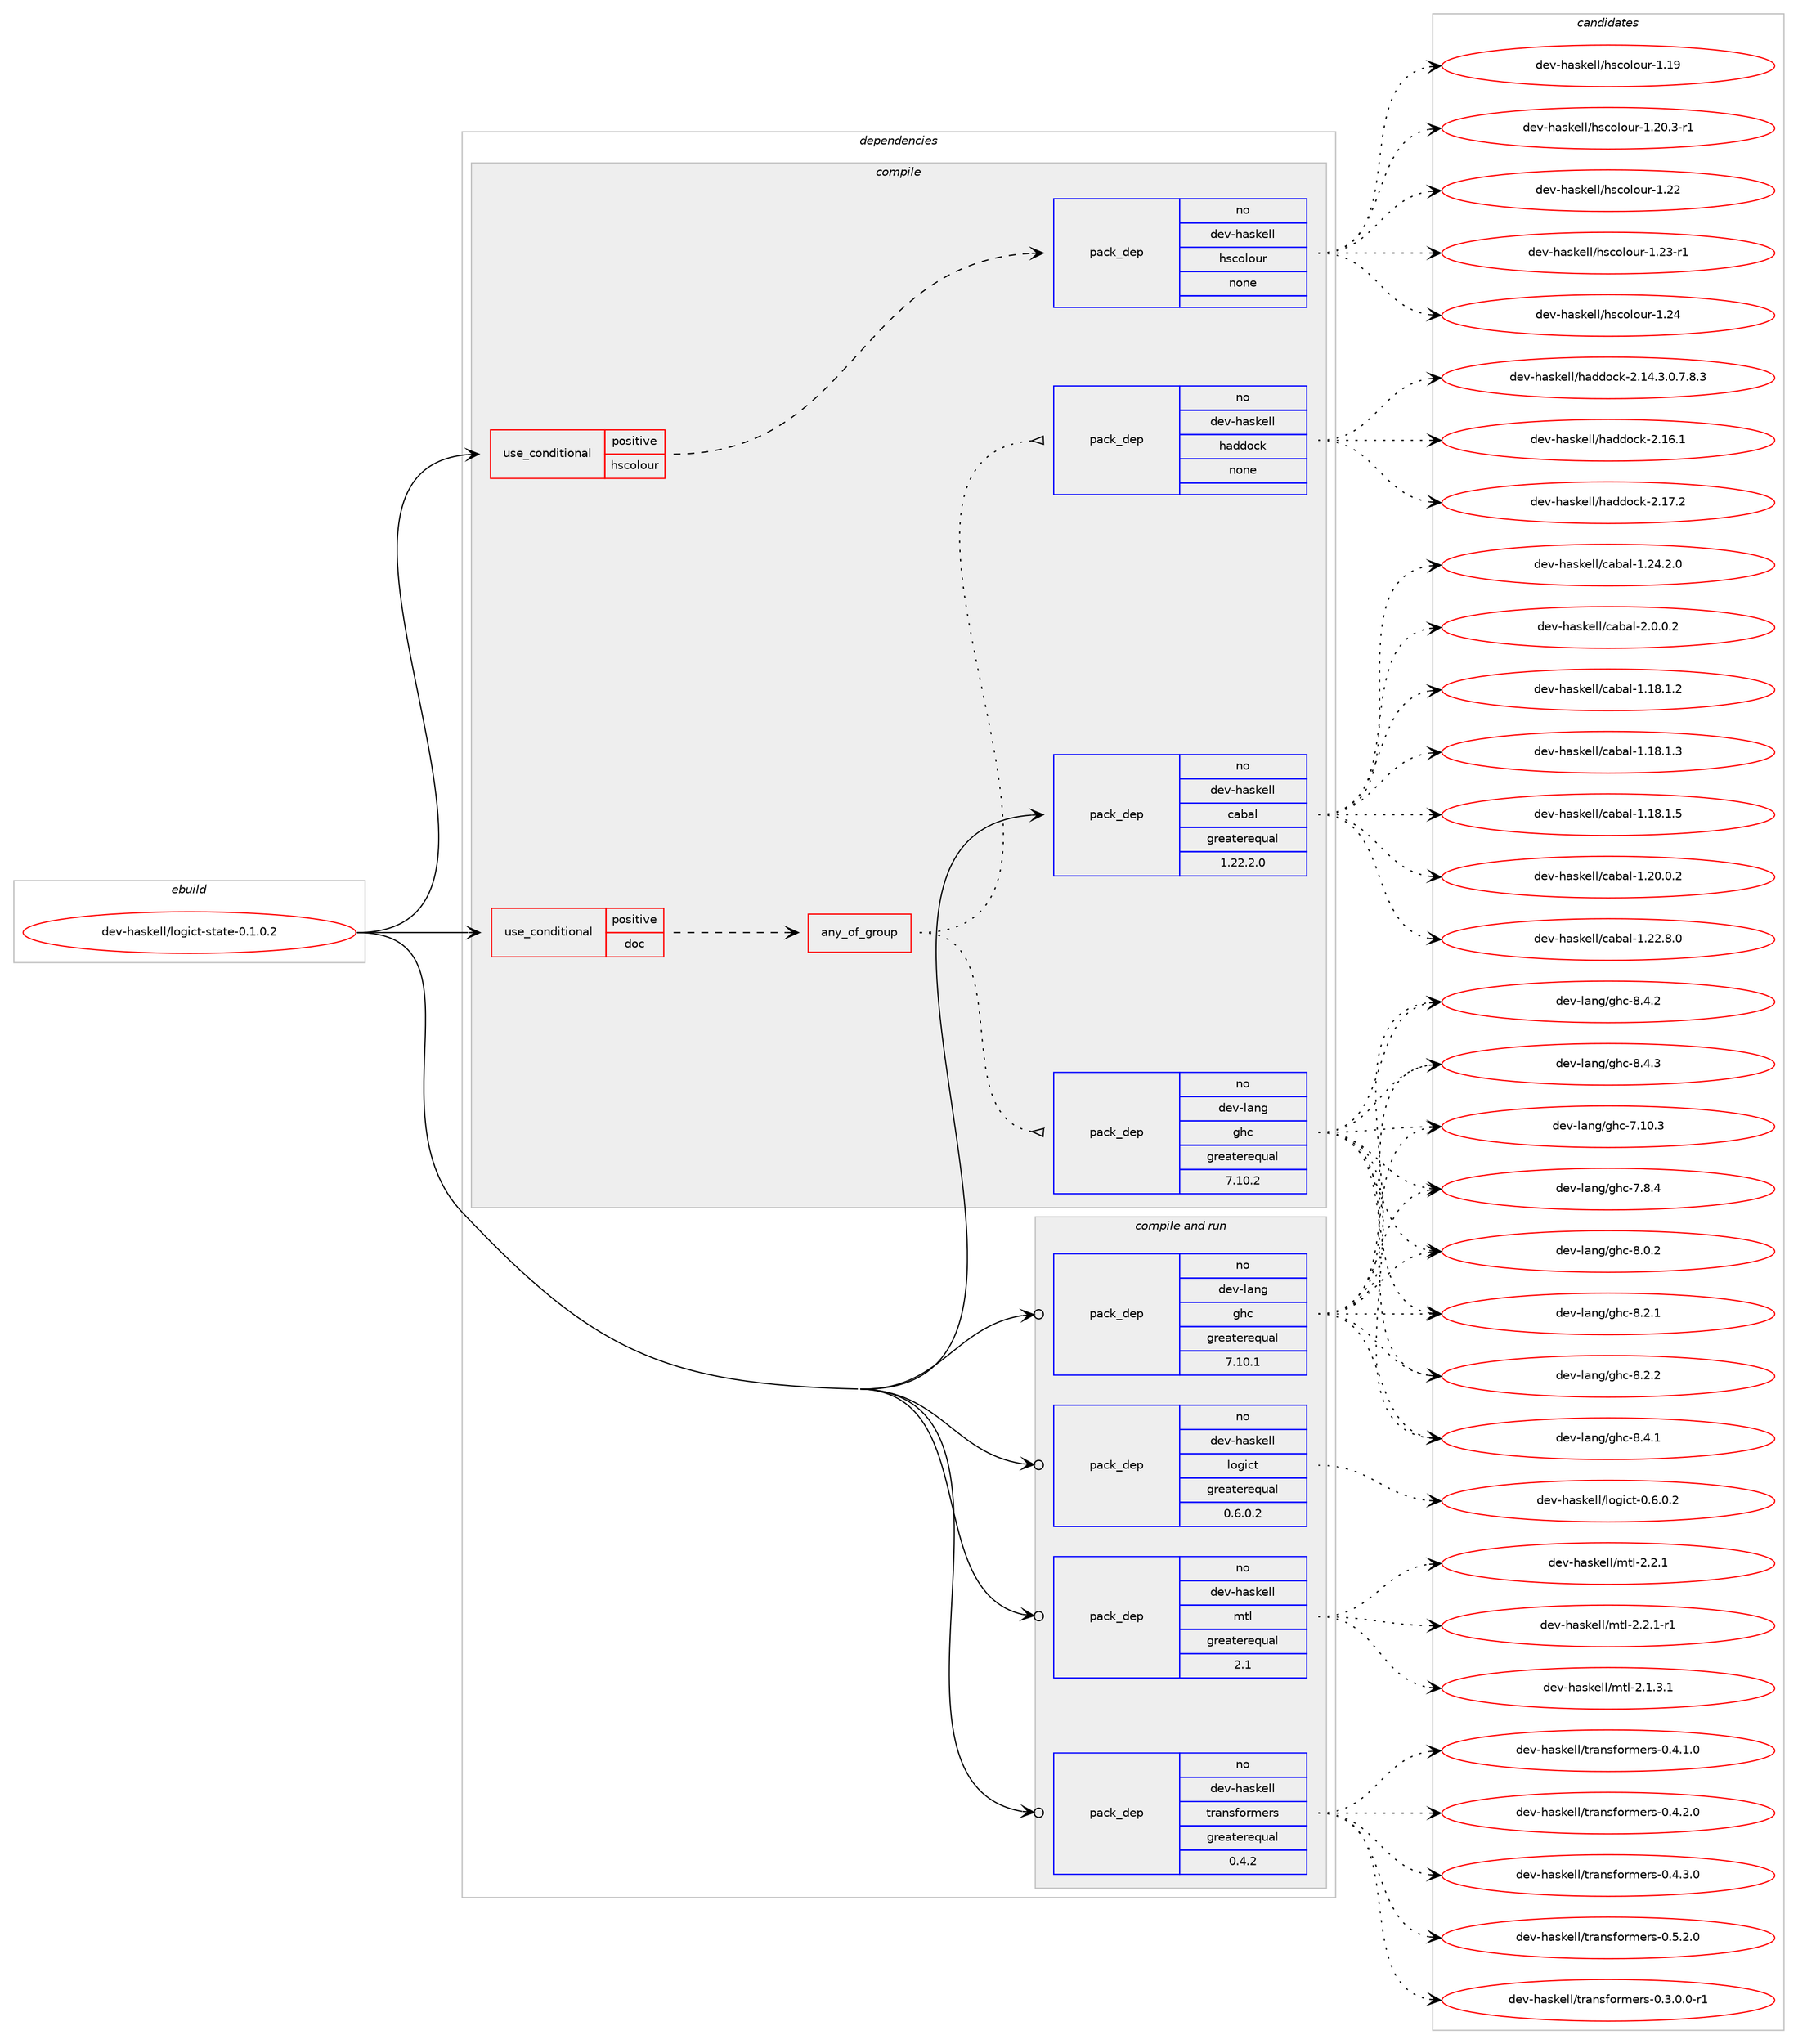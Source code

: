 digraph prolog {

# *************
# Graph options
# *************

newrank=true;
concentrate=true;
compound=true;
graph [rankdir=LR,fontname=Helvetica,fontsize=10,ranksep=1.5];#, ranksep=2.5, nodesep=0.2];
edge  [arrowhead=vee];
node  [fontname=Helvetica,fontsize=10];

# **********
# The ebuild
# **********

subgraph cluster_leftcol {
color=gray;
rank=same;
label=<<i>ebuild</i>>;
id [label="dev-haskell/logict-state-0.1.0.2", color=red, width=4, href="../dev-haskell/logict-state-0.1.0.2.svg"];
}

# ****************
# The dependencies
# ****************

subgraph cluster_midcol {
color=gray;
label=<<i>dependencies</i>>;
subgraph cluster_compile {
fillcolor="#eeeeee";
style=filled;
label=<<i>compile</i>>;
subgraph cond360561 {
dependency1338747 [label=<<TABLE BORDER="0" CELLBORDER="1" CELLSPACING="0" CELLPADDING="4"><TR><TD ROWSPAN="3" CELLPADDING="10">use_conditional</TD></TR><TR><TD>positive</TD></TR><TR><TD>doc</TD></TR></TABLE>>, shape=none, color=red];
subgraph any21207 {
dependency1338748 [label=<<TABLE BORDER="0" CELLBORDER="1" CELLSPACING="0" CELLPADDING="4"><TR><TD CELLPADDING="10">any_of_group</TD></TR></TABLE>>, shape=none, color=red];subgraph pack956427 {
dependency1338749 [label=<<TABLE BORDER="0" CELLBORDER="1" CELLSPACING="0" CELLPADDING="4" WIDTH="220"><TR><TD ROWSPAN="6" CELLPADDING="30">pack_dep</TD></TR><TR><TD WIDTH="110">no</TD></TR><TR><TD>dev-haskell</TD></TR><TR><TD>haddock</TD></TR><TR><TD>none</TD></TR><TR><TD></TD></TR></TABLE>>, shape=none, color=blue];
}
dependency1338748:e -> dependency1338749:w [weight=20,style="dotted",arrowhead="oinv"];
subgraph pack956428 {
dependency1338750 [label=<<TABLE BORDER="0" CELLBORDER="1" CELLSPACING="0" CELLPADDING="4" WIDTH="220"><TR><TD ROWSPAN="6" CELLPADDING="30">pack_dep</TD></TR><TR><TD WIDTH="110">no</TD></TR><TR><TD>dev-lang</TD></TR><TR><TD>ghc</TD></TR><TR><TD>greaterequal</TD></TR><TR><TD>7.10.2</TD></TR></TABLE>>, shape=none, color=blue];
}
dependency1338748:e -> dependency1338750:w [weight=20,style="dotted",arrowhead="oinv"];
}
dependency1338747:e -> dependency1338748:w [weight=20,style="dashed",arrowhead="vee"];
}
id:e -> dependency1338747:w [weight=20,style="solid",arrowhead="vee"];
subgraph cond360562 {
dependency1338751 [label=<<TABLE BORDER="0" CELLBORDER="1" CELLSPACING="0" CELLPADDING="4"><TR><TD ROWSPAN="3" CELLPADDING="10">use_conditional</TD></TR><TR><TD>positive</TD></TR><TR><TD>hscolour</TD></TR></TABLE>>, shape=none, color=red];
subgraph pack956429 {
dependency1338752 [label=<<TABLE BORDER="0" CELLBORDER="1" CELLSPACING="0" CELLPADDING="4" WIDTH="220"><TR><TD ROWSPAN="6" CELLPADDING="30">pack_dep</TD></TR><TR><TD WIDTH="110">no</TD></TR><TR><TD>dev-haskell</TD></TR><TR><TD>hscolour</TD></TR><TR><TD>none</TD></TR><TR><TD></TD></TR></TABLE>>, shape=none, color=blue];
}
dependency1338751:e -> dependency1338752:w [weight=20,style="dashed",arrowhead="vee"];
}
id:e -> dependency1338751:w [weight=20,style="solid",arrowhead="vee"];
subgraph pack956430 {
dependency1338753 [label=<<TABLE BORDER="0" CELLBORDER="1" CELLSPACING="0" CELLPADDING="4" WIDTH="220"><TR><TD ROWSPAN="6" CELLPADDING="30">pack_dep</TD></TR><TR><TD WIDTH="110">no</TD></TR><TR><TD>dev-haskell</TD></TR><TR><TD>cabal</TD></TR><TR><TD>greaterequal</TD></TR><TR><TD>1.22.2.0</TD></TR></TABLE>>, shape=none, color=blue];
}
id:e -> dependency1338753:w [weight=20,style="solid",arrowhead="vee"];
}
subgraph cluster_compileandrun {
fillcolor="#eeeeee";
style=filled;
label=<<i>compile and run</i>>;
subgraph pack956431 {
dependency1338754 [label=<<TABLE BORDER="0" CELLBORDER="1" CELLSPACING="0" CELLPADDING="4" WIDTH="220"><TR><TD ROWSPAN="6" CELLPADDING="30">pack_dep</TD></TR><TR><TD WIDTH="110">no</TD></TR><TR><TD>dev-haskell</TD></TR><TR><TD>logict</TD></TR><TR><TD>greaterequal</TD></TR><TR><TD>0.6.0.2</TD></TR></TABLE>>, shape=none, color=blue];
}
id:e -> dependency1338754:w [weight=20,style="solid",arrowhead="odotvee"];
subgraph pack956432 {
dependency1338755 [label=<<TABLE BORDER="0" CELLBORDER="1" CELLSPACING="0" CELLPADDING="4" WIDTH="220"><TR><TD ROWSPAN="6" CELLPADDING="30">pack_dep</TD></TR><TR><TD WIDTH="110">no</TD></TR><TR><TD>dev-haskell</TD></TR><TR><TD>mtl</TD></TR><TR><TD>greaterequal</TD></TR><TR><TD>2.1</TD></TR></TABLE>>, shape=none, color=blue];
}
id:e -> dependency1338755:w [weight=20,style="solid",arrowhead="odotvee"];
subgraph pack956433 {
dependency1338756 [label=<<TABLE BORDER="0" CELLBORDER="1" CELLSPACING="0" CELLPADDING="4" WIDTH="220"><TR><TD ROWSPAN="6" CELLPADDING="30">pack_dep</TD></TR><TR><TD WIDTH="110">no</TD></TR><TR><TD>dev-haskell</TD></TR><TR><TD>transformers</TD></TR><TR><TD>greaterequal</TD></TR><TR><TD>0.4.2</TD></TR></TABLE>>, shape=none, color=blue];
}
id:e -> dependency1338756:w [weight=20,style="solid",arrowhead="odotvee"];
subgraph pack956434 {
dependency1338757 [label=<<TABLE BORDER="0" CELLBORDER="1" CELLSPACING="0" CELLPADDING="4" WIDTH="220"><TR><TD ROWSPAN="6" CELLPADDING="30">pack_dep</TD></TR><TR><TD WIDTH="110">no</TD></TR><TR><TD>dev-lang</TD></TR><TR><TD>ghc</TD></TR><TR><TD>greaterequal</TD></TR><TR><TD>7.10.1</TD></TR></TABLE>>, shape=none, color=blue];
}
id:e -> dependency1338757:w [weight=20,style="solid",arrowhead="odotvee"];
}
subgraph cluster_run {
fillcolor="#eeeeee";
style=filled;
label=<<i>run</i>>;
}
}

# **************
# The candidates
# **************

subgraph cluster_choices {
rank=same;
color=gray;
label=<<i>candidates</i>>;

subgraph choice956427 {
color=black;
nodesep=1;
choice1001011184510497115107101108108471049710010011199107455046495246514648465546564651 [label="dev-haskell/haddock-2.14.3.0.7.8.3", color=red, width=4,href="../dev-haskell/haddock-2.14.3.0.7.8.3.svg"];
choice100101118451049711510710110810847104971001001119910745504649544649 [label="dev-haskell/haddock-2.16.1", color=red, width=4,href="../dev-haskell/haddock-2.16.1.svg"];
choice100101118451049711510710110810847104971001001119910745504649554650 [label="dev-haskell/haddock-2.17.2", color=red, width=4,href="../dev-haskell/haddock-2.17.2.svg"];
dependency1338749:e -> choice1001011184510497115107101108108471049710010011199107455046495246514648465546564651:w [style=dotted,weight="100"];
dependency1338749:e -> choice100101118451049711510710110810847104971001001119910745504649544649:w [style=dotted,weight="100"];
dependency1338749:e -> choice100101118451049711510710110810847104971001001119910745504649554650:w [style=dotted,weight="100"];
}
subgraph choice956428 {
color=black;
nodesep=1;
choice1001011184510897110103471031049945554649484651 [label="dev-lang/ghc-7.10.3", color=red, width=4,href="../dev-lang/ghc-7.10.3.svg"];
choice10010111845108971101034710310499455546564652 [label="dev-lang/ghc-7.8.4", color=red, width=4,href="../dev-lang/ghc-7.8.4.svg"];
choice10010111845108971101034710310499455646484650 [label="dev-lang/ghc-8.0.2", color=red, width=4,href="../dev-lang/ghc-8.0.2.svg"];
choice10010111845108971101034710310499455646504649 [label="dev-lang/ghc-8.2.1", color=red, width=4,href="../dev-lang/ghc-8.2.1.svg"];
choice10010111845108971101034710310499455646504650 [label="dev-lang/ghc-8.2.2", color=red, width=4,href="../dev-lang/ghc-8.2.2.svg"];
choice10010111845108971101034710310499455646524649 [label="dev-lang/ghc-8.4.1", color=red, width=4,href="../dev-lang/ghc-8.4.1.svg"];
choice10010111845108971101034710310499455646524650 [label="dev-lang/ghc-8.4.2", color=red, width=4,href="../dev-lang/ghc-8.4.2.svg"];
choice10010111845108971101034710310499455646524651 [label="dev-lang/ghc-8.4.3", color=red, width=4,href="../dev-lang/ghc-8.4.3.svg"];
dependency1338750:e -> choice1001011184510897110103471031049945554649484651:w [style=dotted,weight="100"];
dependency1338750:e -> choice10010111845108971101034710310499455546564652:w [style=dotted,weight="100"];
dependency1338750:e -> choice10010111845108971101034710310499455646484650:w [style=dotted,weight="100"];
dependency1338750:e -> choice10010111845108971101034710310499455646504649:w [style=dotted,weight="100"];
dependency1338750:e -> choice10010111845108971101034710310499455646504650:w [style=dotted,weight="100"];
dependency1338750:e -> choice10010111845108971101034710310499455646524649:w [style=dotted,weight="100"];
dependency1338750:e -> choice10010111845108971101034710310499455646524650:w [style=dotted,weight="100"];
dependency1338750:e -> choice10010111845108971101034710310499455646524651:w [style=dotted,weight="100"];
}
subgraph choice956429 {
color=black;
nodesep=1;
choice100101118451049711510710110810847104115991111081111171144549464957 [label="dev-haskell/hscolour-1.19", color=red, width=4,href="../dev-haskell/hscolour-1.19.svg"];
choice10010111845104971151071011081084710411599111108111117114454946504846514511449 [label="dev-haskell/hscolour-1.20.3-r1", color=red, width=4,href="../dev-haskell/hscolour-1.20.3-r1.svg"];
choice100101118451049711510710110810847104115991111081111171144549465050 [label="dev-haskell/hscolour-1.22", color=red, width=4,href="../dev-haskell/hscolour-1.22.svg"];
choice1001011184510497115107101108108471041159911110811111711445494650514511449 [label="dev-haskell/hscolour-1.23-r1", color=red, width=4,href="../dev-haskell/hscolour-1.23-r1.svg"];
choice100101118451049711510710110810847104115991111081111171144549465052 [label="dev-haskell/hscolour-1.24", color=red, width=4,href="../dev-haskell/hscolour-1.24.svg"];
dependency1338752:e -> choice100101118451049711510710110810847104115991111081111171144549464957:w [style=dotted,weight="100"];
dependency1338752:e -> choice10010111845104971151071011081084710411599111108111117114454946504846514511449:w [style=dotted,weight="100"];
dependency1338752:e -> choice100101118451049711510710110810847104115991111081111171144549465050:w [style=dotted,weight="100"];
dependency1338752:e -> choice1001011184510497115107101108108471041159911110811111711445494650514511449:w [style=dotted,weight="100"];
dependency1338752:e -> choice100101118451049711510710110810847104115991111081111171144549465052:w [style=dotted,weight="100"];
}
subgraph choice956430 {
color=black;
nodesep=1;
choice10010111845104971151071011081084799979897108454946495646494650 [label="dev-haskell/cabal-1.18.1.2", color=red, width=4,href="../dev-haskell/cabal-1.18.1.2.svg"];
choice10010111845104971151071011081084799979897108454946495646494651 [label="dev-haskell/cabal-1.18.1.3", color=red, width=4,href="../dev-haskell/cabal-1.18.1.3.svg"];
choice10010111845104971151071011081084799979897108454946495646494653 [label="dev-haskell/cabal-1.18.1.5", color=red, width=4,href="../dev-haskell/cabal-1.18.1.5.svg"];
choice10010111845104971151071011081084799979897108454946504846484650 [label="dev-haskell/cabal-1.20.0.2", color=red, width=4,href="../dev-haskell/cabal-1.20.0.2.svg"];
choice10010111845104971151071011081084799979897108454946505046564648 [label="dev-haskell/cabal-1.22.8.0", color=red, width=4,href="../dev-haskell/cabal-1.22.8.0.svg"];
choice10010111845104971151071011081084799979897108454946505246504648 [label="dev-haskell/cabal-1.24.2.0", color=red, width=4,href="../dev-haskell/cabal-1.24.2.0.svg"];
choice100101118451049711510710110810847999798971084550464846484650 [label="dev-haskell/cabal-2.0.0.2", color=red, width=4,href="../dev-haskell/cabal-2.0.0.2.svg"];
dependency1338753:e -> choice10010111845104971151071011081084799979897108454946495646494650:w [style=dotted,weight="100"];
dependency1338753:e -> choice10010111845104971151071011081084799979897108454946495646494651:w [style=dotted,weight="100"];
dependency1338753:e -> choice10010111845104971151071011081084799979897108454946495646494653:w [style=dotted,weight="100"];
dependency1338753:e -> choice10010111845104971151071011081084799979897108454946504846484650:w [style=dotted,weight="100"];
dependency1338753:e -> choice10010111845104971151071011081084799979897108454946505046564648:w [style=dotted,weight="100"];
dependency1338753:e -> choice10010111845104971151071011081084799979897108454946505246504648:w [style=dotted,weight="100"];
dependency1338753:e -> choice100101118451049711510710110810847999798971084550464846484650:w [style=dotted,weight="100"];
}
subgraph choice956431 {
color=black;
nodesep=1;
choice100101118451049711510710110810847108111103105991164548465446484650 [label="dev-haskell/logict-0.6.0.2", color=red, width=4,href="../dev-haskell/logict-0.6.0.2.svg"];
dependency1338754:e -> choice100101118451049711510710110810847108111103105991164548465446484650:w [style=dotted,weight="100"];
}
subgraph choice956432 {
color=black;
nodesep=1;
choice1001011184510497115107101108108471091161084550464946514649 [label="dev-haskell/mtl-2.1.3.1", color=red, width=4,href="../dev-haskell/mtl-2.1.3.1.svg"];
choice100101118451049711510710110810847109116108455046504649 [label="dev-haskell/mtl-2.2.1", color=red, width=4,href="../dev-haskell/mtl-2.2.1.svg"];
choice1001011184510497115107101108108471091161084550465046494511449 [label="dev-haskell/mtl-2.2.1-r1", color=red, width=4,href="../dev-haskell/mtl-2.2.1-r1.svg"];
dependency1338755:e -> choice1001011184510497115107101108108471091161084550464946514649:w [style=dotted,weight="100"];
dependency1338755:e -> choice100101118451049711510710110810847109116108455046504649:w [style=dotted,weight="100"];
dependency1338755:e -> choice1001011184510497115107101108108471091161084550465046494511449:w [style=dotted,weight="100"];
}
subgraph choice956433 {
color=black;
nodesep=1;
choice1001011184510497115107101108108471161149711011510211111410910111411545484651464846484511449 [label="dev-haskell/transformers-0.3.0.0-r1", color=red, width=4,href="../dev-haskell/transformers-0.3.0.0-r1.svg"];
choice100101118451049711510710110810847116114971101151021111141091011141154548465246494648 [label="dev-haskell/transformers-0.4.1.0", color=red, width=4,href="../dev-haskell/transformers-0.4.1.0.svg"];
choice100101118451049711510710110810847116114971101151021111141091011141154548465246504648 [label="dev-haskell/transformers-0.4.2.0", color=red, width=4,href="../dev-haskell/transformers-0.4.2.0.svg"];
choice100101118451049711510710110810847116114971101151021111141091011141154548465246514648 [label="dev-haskell/transformers-0.4.3.0", color=red, width=4,href="../dev-haskell/transformers-0.4.3.0.svg"];
choice100101118451049711510710110810847116114971101151021111141091011141154548465346504648 [label="dev-haskell/transformers-0.5.2.0", color=red, width=4,href="../dev-haskell/transformers-0.5.2.0.svg"];
dependency1338756:e -> choice1001011184510497115107101108108471161149711011510211111410910111411545484651464846484511449:w [style=dotted,weight="100"];
dependency1338756:e -> choice100101118451049711510710110810847116114971101151021111141091011141154548465246494648:w [style=dotted,weight="100"];
dependency1338756:e -> choice100101118451049711510710110810847116114971101151021111141091011141154548465246504648:w [style=dotted,weight="100"];
dependency1338756:e -> choice100101118451049711510710110810847116114971101151021111141091011141154548465246514648:w [style=dotted,weight="100"];
dependency1338756:e -> choice100101118451049711510710110810847116114971101151021111141091011141154548465346504648:w [style=dotted,weight="100"];
}
subgraph choice956434 {
color=black;
nodesep=1;
choice1001011184510897110103471031049945554649484651 [label="dev-lang/ghc-7.10.3", color=red, width=4,href="../dev-lang/ghc-7.10.3.svg"];
choice10010111845108971101034710310499455546564652 [label="dev-lang/ghc-7.8.4", color=red, width=4,href="../dev-lang/ghc-7.8.4.svg"];
choice10010111845108971101034710310499455646484650 [label="dev-lang/ghc-8.0.2", color=red, width=4,href="../dev-lang/ghc-8.0.2.svg"];
choice10010111845108971101034710310499455646504649 [label="dev-lang/ghc-8.2.1", color=red, width=4,href="../dev-lang/ghc-8.2.1.svg"];
choice10010111845108971101034710310499455646504650 [label="dev-lang/ghc-8.2.2", color=red, width=4,href="../dev-lang/ghc-8.2.2.svg"];
choice10010111845108971101034710310499455646524649 [label="dev-lang/ghc-8.4.1", color=red, width=4,href="../dev-lang/ghc-8.4.1.svg"];
choice10010111845108971101034710310499455646524650 [label="dev-lang/ghc-8.4.2", color=red, width=4,href="../dev-lang/ghc-8.4.2.svg"];
choice10010111845108971101034710310499455646524651 [label="dev-lang/ghc-8.4.3", color=red, width=4,href="../dev-lang/ghc-8.4.3.svg"];
dependency1338757:e -> choice1001011184510897110103471031049945554649484651:w [style=dotted,weight="100"];
dependency1338757:e -> choice10010111845108971101034710310499455546564652:w [style=dotted,weight="100"];
dependency1338757:e -> choice10010111845108971101034710310499455646484650:w [style=dotted,weight="100"];
dependency1338757:e -> choice10010111845108971101034710310499455646504649:w [style=dotted,weight="100"];
dependency1338757:e -> choice10010111845108971101034710310499455646504650:w [style=dotted,weight="100"];
dependency1338757:e -> choice10010111845108971101034710310499455646524649:w [style=dotted,weight="100"];
dependency1338757:e -> choice10010111845108971101034710310499455646524650:w [style=dotted,weight="100"];
dependency1338757:e -> choice10010111845108971101034710310499455646524651:w [style=dotted,weight="100"];
}
}

}
